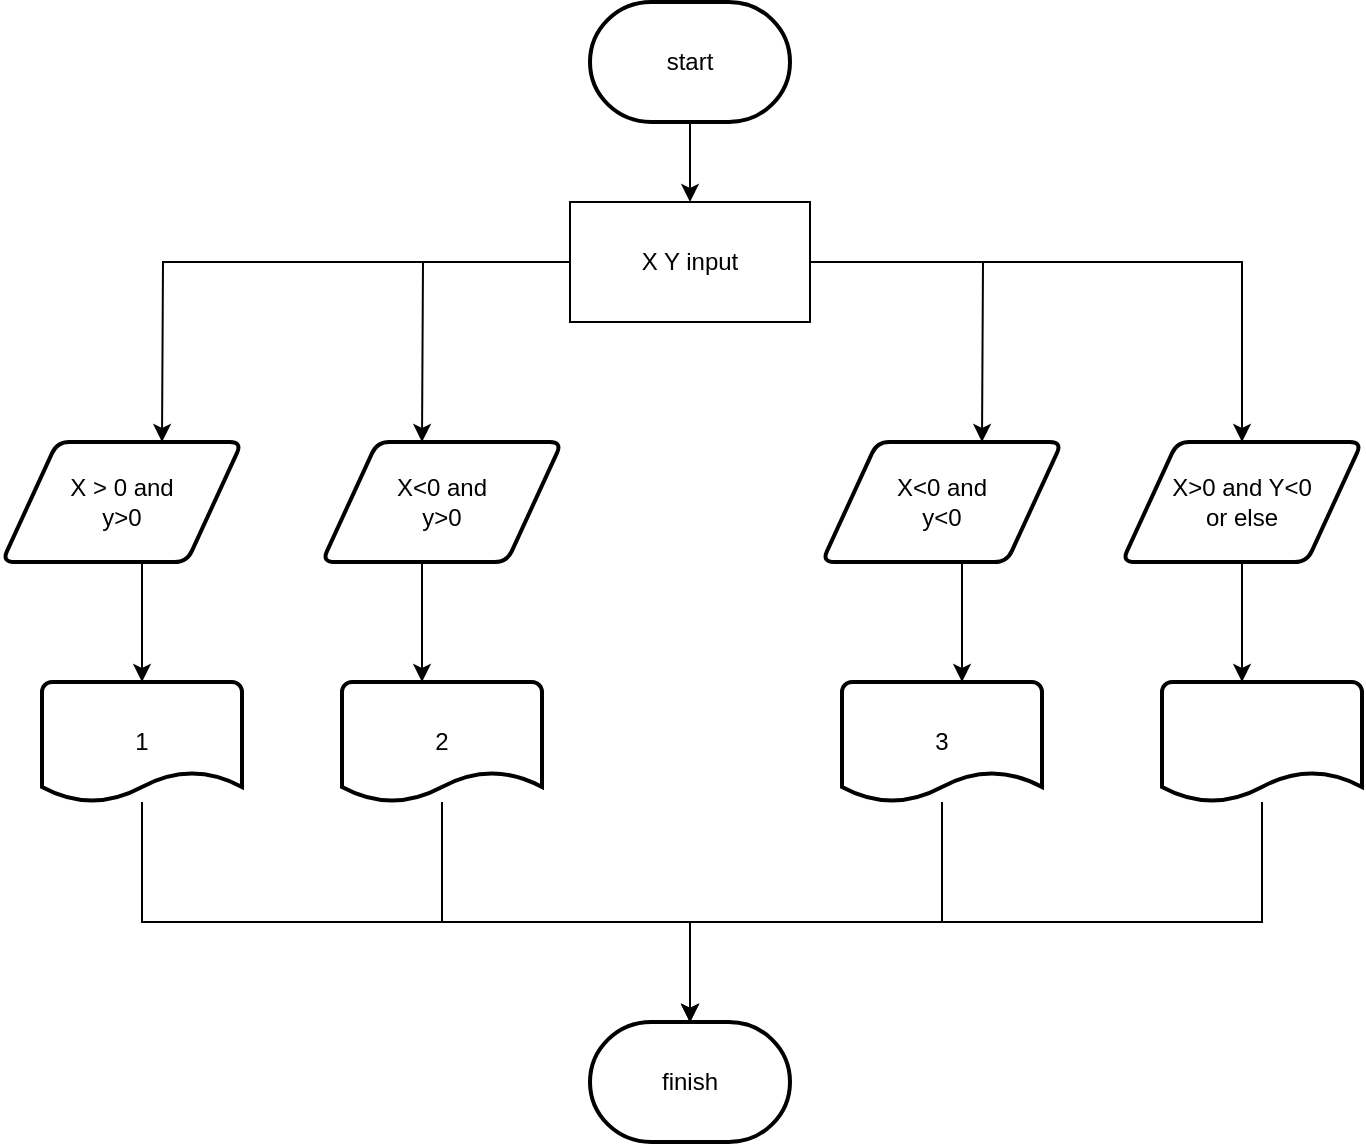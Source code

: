 <mxfile version="17.4.4" type="device"><diagram id="ysp2RVaG24HLmWlJU9TC" name="Page-1"><mxGraphModel dx="1038" dy="579" grid="1" gridSize="10" guides="1" tooltips="1" connect="1" arrows="1" fold="1" page="1" pageScale="1" pageWidth="827" pageHeight="1169" math="0" shadow="0"><root><mxCell id="0"/><mxCell id="1" parent="0"/><mxCell id="RadK7HQlBLBjvJiMlnaF-6" style="edgeStyle=orthogonalEdgeStyle;rounded=0;orthogonalLoop=1;jettySize=auto;html=1;entryX=0.5;entryY=0;entryDx=0;entryDy=0;" edge="1" parent="1" source="RadK7HQlBLBjvJiMlnaF-1" target="RadK7HQlBLBjvJiMlnaF-5"><mxGeometry relative="1" as="geometry"/></mxCell><mxCell id="RadK7HQlBLBjvJiMlnaF-1" value="start" style="strokeWidth=2;html=1;shape=mxgraph.flowchart.terminator;whiteSpace=wrap;" vertex="1" parent="1"><mxGeometry x="364" y="20" width="100" height="60" as="geometry"/></mxCell><mxCell id="RadK7HQlBLBjvJiMlnaF-7" style="edgeStyle=orthogonalEdgeStyle;rounded=0;orthogonalLoop=1;jettySize=auto;html=1;" edge="1" parent="1" source="RadK7HQlBLBjvJiMlnaF-5"><mxGeometry relative="1" as="geometry"><mxPoint x="150" y="240" as="targetPoint"/></mxGeometry></mxCell><mxCell id="RadK7HQlBLBjvJiMlnaF-8" style="edgeStyle=orthogonalEdgeStyle;rounded=0;orthogonalLoop=1;jettySize=auto;html=1;" edge="1" parent="1" source="RadK7HQlBLBjvJiMlnaF-5"><mxGeometry relative="1" as="geometry"><mxPoint x="280" y="240" as="targetPoint"/></mxGeometry></mxCell><mxCell id="RadK7HQlBLBjvJiMlnaF-9" style="edgeStyle=orthogonalEdgeStyle;rounded=0;orthogonalLoop=1;jettySize=auto;html=1;" edge="1" parent="1" source="RadK7HQlBLBjvJiMlnaF-5"><mxGeometry relative="1" as="geometry"><mxPoint x="690" y="240" as="targetPoint"/><Array as="points"><mxPoint x="690" y="150"/><mxPoint x="690" y="240"/></Array></mxGeometry></mxCell><mxCell id="RadK7HQlBLBjvJiMlnaF-10" style="edgeStyle=orthogonalEdgeStyle;rounded=0;orthogonalLoop=1;jettySize=auto;html=1;" edge="1" parent="1" source="RadK7HQlBLBjvJiMlnaF-5"><mxGeometry relative="1" as="geometry"><mxPoint x="560" y="240" as="targetPoint"/></mxGeometry></mxCell><mxCell id="RadK7HQlBLBjvJiMlnaF-5" value="X Y input" style="rounded=0;whiteSpace=wrap;html=1;" vertex="1" parent="1"><mxGeometry x="354" y="120" width="120" height="60" as="geometry"/></mxCell><mxCell id="RadK7HQlBLBjvJiMlnaF-24" style="edgeStyle=orthogonalEdgeStyle;rounded=0;orthogonalLoop=1;jettySize=auto;html=1;" edge="1" parent="1" source="RadK7HQlBLBjvJiMlnaF-19"><mxGeometry relative="1" as="geometry"><mxPoint x="140" y="360" as="targetPoint"/><Array as="points"><mxPoint x="140" y="320"/><mxPoint x="140" y="320"/></Array></mxGeometry></mxCell><mxCell id="RadK7HQlBLBjvJiMlnaF-19" value="X &amp;gt; 0 and&lt;br&gt;y&amp;gt;0" style="shape=parallelogram;html=1;strokeWidth=2;perimeter=parallelogramPerimeter;whiteSpace=wrap;rounded=1;arcSize=12;size=0.23;" vertex="1" parent="1"><mxGeometry x="70" y="240" width="120" height="60" as="geometry"/></mxCell><mxCell id="RadK7HQlBLBjvJiMlnaF-23" style="edgeStyle=orthogonalEdgeStyle;rounded=0;orthogonalLoop=1;jettySize=auto;html=1;" edge="1" parent="1" source="RadK7HQlBLBjvJiMlnaF-20"><mxGeometry relative="1" as="geometry"><mxPoint x="280" y="360" as="targetPoint"/><Array as="points"><mxPoint x="280" y="320"/><mxPoint x="280" y="320"/></Array></mxGeometry></mxCell><mxCell id="RadK7HQlBLBjvJiMlnaF-20" value="X&amp;lt;0 and&lt;br&gt;y&amp;gt;0" style="shape=parallelogram;html=1;strokeWidth=2;perimeter=parallelogramPerimeter;whiteSpace=wrap;rounded=1;arcSize=12;size=0.23;" vertex="1" parent="1"><mxGeometry x="230" y="240" width="120" height="60" as="geometry"/></mxCell><mxCell id="RadK7HQlBLBjvJiMlnaF-25" style="edgeStyle=orthogonalEdgeStyle;rounded=0;orthogonalLoop=1;jettySize=auto;html=1;" edge="1" parent="1"><mxGeometry relative="1" as="geometry"><mxPoint x="550" y="360" as="targetPoint"/><mxPoint x="550" y="300" as="sourcePoint"/></mxGeometry></mxCell><mxCell id="RadK7HQlBLBjvJiMlnaF-26" style="edgeStyle=orthogonalEdgeStyle;rounded=0;orthogonalLoop=1;jettySize=auto;html=1;" edge="1" parent="1" source="RadK7HQlBLBjvJiMlnaF-22"><mxGeometry relative="1" as="geometry"><mxPoint x="690" y="360" as="targetPoint"/></mxGeometry></mxCell><mxCell id="RadK7HQlBLBjvJiMlnaF-22" value="X&amp;gt;0 and Y&amp;lt;0&lt;br&gt;or else" style="shape=parallelogram;html=1;strokeWidth=2;perimeter=parallelogramPerimeter;whiteSpace=wrap;rounded=1;arcSize=12;size=0.23;" vertex="1" parent="1"><mxGeometry x="630" y="240" width="120" height="60" as="geometry"/></mxCell><mxCell id="RadK7HQlBLBjvJiMlnaF-32" style="edgeStyle=orthogonalEdgeStyle;rounded=0;orthogonalLoop=1;jettySize=auto;html=1;" edge="1" parent="1" source="RadK7HQlBLBjvJiMlnaF-27" target="RadK7HQlBLBjvJiMlnaF-31"><mxGeometry relative="1" as="geometry"><Array as="points"><mxPoint x="140" y="480"/><mxPoint x="414" y="480"/></Array></mxGeometry></mxCell><mxCell id="RadK7HQlBLBjvJiMlnaF-27" value="1" style="strokeWidth=2;html=1;shape=mxgraph.flowchart.document2;whiteSpace=wrap;size=0.25;" vertex="1" parent="1"><mxGeometry x="90" y="360" width="100" height="60" as="geometry"/></mxCell><mxCell id="RadK7HQlBLBjvJiMlnaF-33" style="edgeStyle=orthogonalEdgeStyle;rounded=0;orthogonalLoop=1;jettySize=auto;html=1;entryX=0.5;entryY=0;entryDx=0;entryDy=0;entryPerimeter=0;" edge="1" parent="1" source="RadK7HQlBLBjvJiMlnaF-28" target="RadK7HQlBLBjvJiMlnaF-31"><mxGeometry relative="1" as="geometry"><Array as="points"><mxPoint x="290" y="480"/><mxPoint x="414" y="480"/></Array></mxGeometry></mxCell><mxCell id="RadK7HQlBLBjvJiMlnaF-28" value="2" style="strokeWidth=2;html=1;shape=mxgraph.flowchart.document2;whiteSpace=wrap;size=0.25;" vertex="1" parent="1"><mxGeometry x="240" y="360" width="100" height="60" as="geometry"/></mxCell><mxCell id="RadK7HQlBLBjvJiMlnaF-34" style="edgeStyle=orthogonalEdgeStyle;rounded=0;orthogonalLoop=1;jettySize=auto;html=1;entryX=0.5;entryY=0;entryDx=0;entryDy=0;entryPerimeter=0;" edge="1" parent="1" source="RadK7HQlBLBjvJiMlnaF-29" target="RadK7HQlBLBjvJiMlnaF-31"><mxGeometry relative="1" as="geometry"><Array as="points"><mxPoint x="540" y="480"/><mxPoint x="414" y="480"/></Array></mxGeometry></mxCell><mxCell id="RadK7HQlBLBjvJiMlnaF-29" value="3" style="strokeWidth=2;html=1;shape=mxgraph.flowchart.document2;whiteSpace=wrap;size=0.25;" vertex="1" parent="1"><mxGeometry x="490" y="360" width="100" height="60" as="geometry"/></mxCell><mxCell id="RadK7HQlBLBjvJiMlnaF-35" style="edgeStyle=orthogonalEdgeStyle;rounded=0;orthogonalLoop=1;jettySize=auto;html=1;entryX=0.5;entryY=0;entryDx=0;entryDy=0;entryPerimeter=0;" edge="1" parent="1" source="RadK7HQlBLBjvJiMlnaF-30" target="RadK7HQlBLBjvJiMlnaF-31"><mxGeometry relative="1" as="geometry"><Array as="points"><mxPoint x="700" y="480"/><mxPoint x="414" y="480"/></Array></mxGeometry></mxCell><mxCell id="RadK7HQlBLBjvJiMlnaF-30" value="" style="strokeWidth=2;html=1;shape=mxgraph.flowchart.document2;whiteSpace=wrap;size=0.25;" vertex="1" parent="1"><mxGeometry x="650" y="360" width="100" height="60" as="geometry"/></mxCell><mxCell id="RadK7HQlBLBjvJiMlnaF-31" value="finish" style="strokeWidth=2;html=1;shape=mxgraph.flowchart.terminator;whiteSpace=wrap;" vertex="1" parent="1"><mxGeometry x="364" y="530" width="100" height="60" as="geometry"/></mxCell><mxCell id="RadK7HQlBLBjvJiMlnaF-36" value="X&amp;lt;0 and&lt;br&gt;y&amp;lt;0" style="shape=parallelogram;html=1;strokeWidth=2;perimeter=parallelogramPerimeter;whiteSpace=wrap;rounded=1;arcSize=12;size=0.23;" vertex="1" parent="1"><mxGeometry x="480" y="240" width="120" height="60" as="geometry"/></mxCell></root></mxGraphModel></diagram></mxfile>